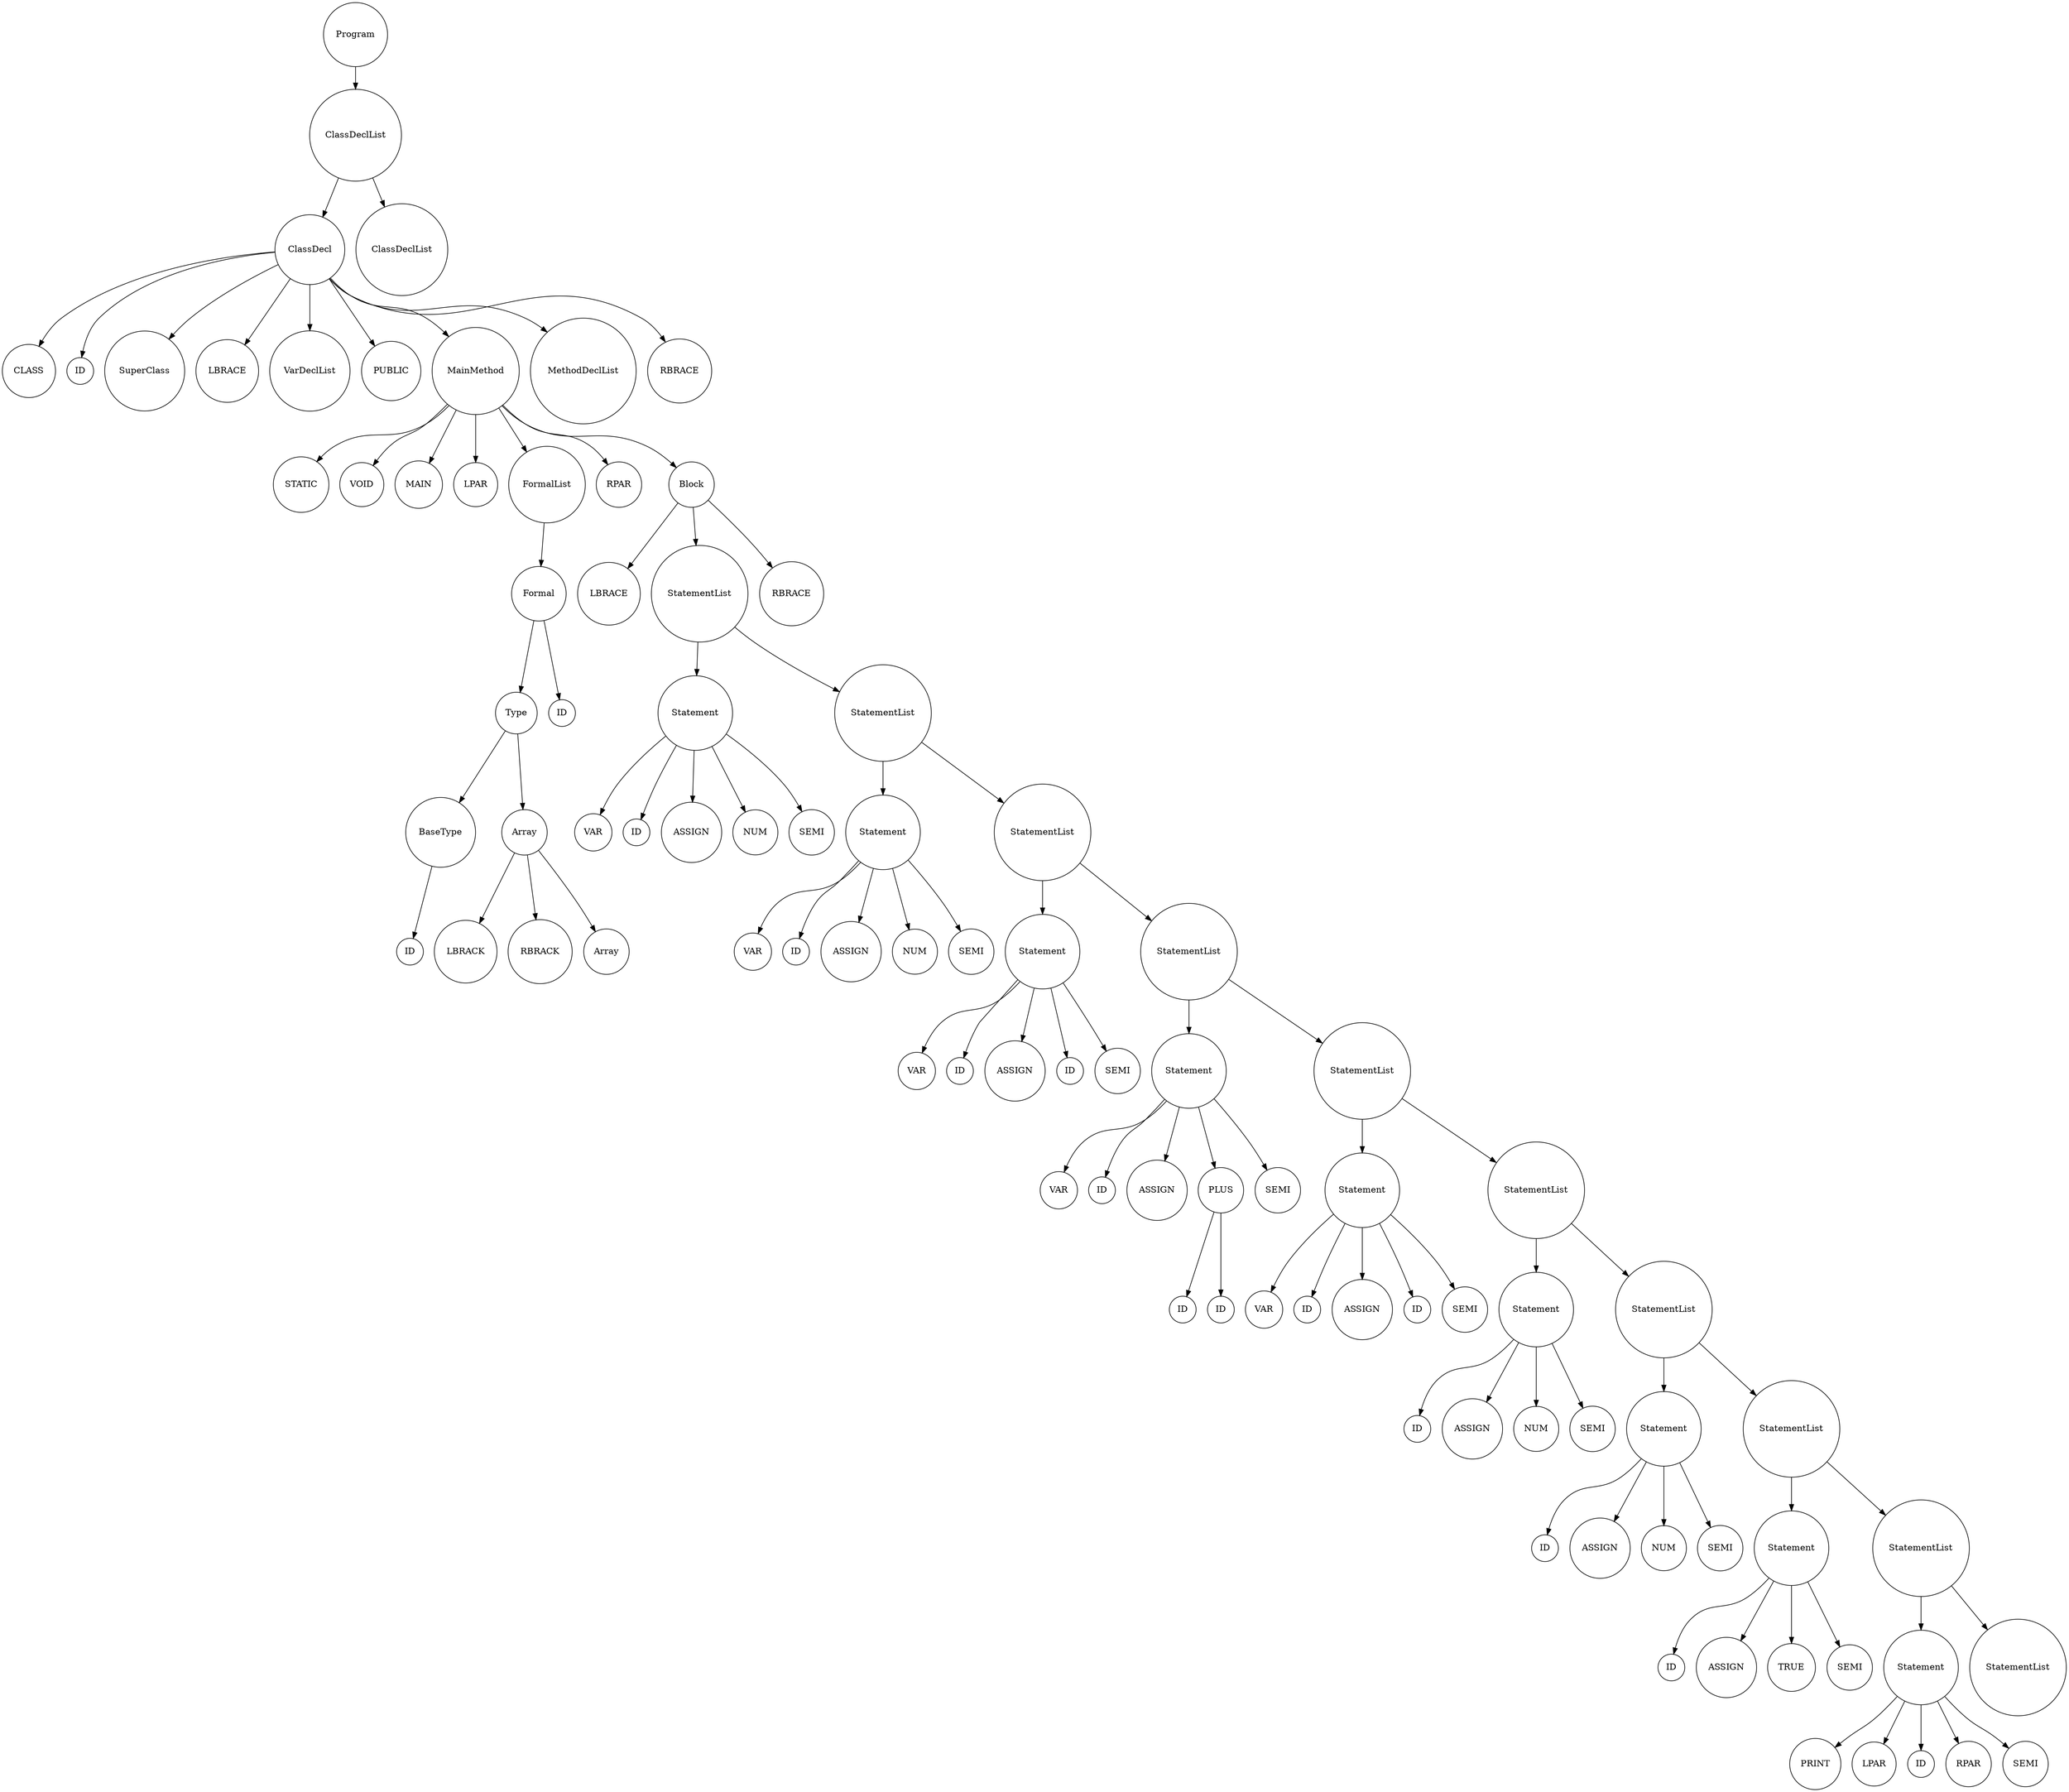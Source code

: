 digraph G {
            rankdir=TB; // Tree-like top-bottom orientation
            node [shape=circle];
              node0 [label="Program"];
  node0_0 [label="ClassDeclList"];
  node0 -> node0_0;
  node0_0_0 [label="ClassDecl"];
  node0_0 -> node0_0_0;
  node0_0_0_0 [label="CLASS"];
  node0_0_0 -> node0_0_0_0;
  node0_0_0_1 [label="ID"];
  node0_0_0 -> node0_0_0_1;
  node0_0_0_2 [label="SuperClass"];
  node0_0_0 -> node0_0_0_2;
  node0_0_0_3 [label="LBRACE"];
  node0_0_0 -> node0_0_0_3;
  node0_0_0_4 [label="VarDeclList"];
  node0_0_0 -> node0_0_0_4;
  node0_0_0_5 [label="PUBLIC"];
  node0_0_0 -> node0_0_0_5;
  node0_0_0_6 [label="MainMethod"];
  node0_0_0 -> node0_0_0_6;
  node0_0_0_6_0 [label="STATIC"];
  node0_0_0_6 -> node0_0_0_6_0;
  node0_0_0_6_1 [label="VOID"];
  node0_0_0_6 -> node0_0_0_6_1;
  node0_0_0_6_2 [label="MAIN"];
  node0_0_0_6 -> node0_0_0_6_2;
  node0_0_0_6_3 [label="LPAR"];
  node0_0_0_6 -> node0_0_0_6_3;
  node0_0_0_6_4 [label="FormalList"];
  node0_0_0_6 -> node0_0_0_6_4;
  node0_0_0_6_4_0 [label="Formal"];
  node0_0_0_6_4 -> node0_0_0_6_4_0;
  node0_0_0_6_4_0_0 [label="Type"];
  node0_0_0_6_4_0 -> node0_0_0_6_4_0_0;
  node0_0_0_6_4_0_0_0 [label="BaseType"];
  node0_0_0_6_4_0_0 -> node0_0_0_6_4_0_0_0;
  node0_0_0_6_4_0_0_0_0 [label="ID"];
  node0_0_0_6_4_0_0_0 -> node0_0_0_6_4_0_0_0_0;
  node0_0_0_6_4_0_0_1 [label="Array"];
  node0_0_0_6_4_0_0 -> node0_0_0_6_4_0_0_1;
  node0_0_0_6_4_0_0_1_0 [label="LBRACK"];
  node0_0_0_6_4_0_0_1 -> node0_0_0_6_4_0_0_1_0;
  node0_0_0_6_4_0_0_1_1 [label="RBRACK"];
  node0_0_0_6_4_0_0_1 -> node0_0_0_6_4_0_0_1_1;
  node0_0_0_6_4_0_0_1_2 [label="Array"];
  node0_0_0_6_4_0_0_1 -> node0_0_0_6_4_0_0_1_2;
  node0_0_0_6_4_0_1 [label="ID"];
  node0_0_0_6_4_0 -> node0_0_0_6_4_0_1;
  node0_0_0_6_5 [label="RPAR"];
  node0_0_0_6 -> node0_0_0_6_5;
  node0_0_0_6_6 [label="Block"];
  node0_0_0_6 -> node0_0_0_6_6;
  node0_0_0_6_6_0 [label="LBRACE"];
  node0_0_0_6_6 -> node0_0_0_6_6_0;
  node0_0_0_6_6_1 [label="StatementList"];
  node0_0_0_6_6 -> node0_0_0_6_6_1;
  node0_0_0_6_6_1_0 [label="Statement"];
  node0_0_0_6_6_1 -> node0_0_0_6_6_1_0;
  node0_0_0_6_6_1_0_0 [label="VAR"];
  node0_0_0_6_6_1_0 -> node0_0_0_6_6_1_0_0;
  node0_0_0_6_6_1_0_1 [label="ID"];
  node0_0_0_6_6_1_0 -> node0_0_0_6_6_1_0_1;
  node0_0_0_6_6_1_0_2 [label="ASSIGN"];
  node0_0_0_6_6_1_0 -> node0_0_0_6_6_1_0_2;
  node0_0_0_6_6_1_0_3 [label="NUM"];
  node0_0_0_6_6_1_0 -> node0_0_0_6_6_1_0_3;
  node0_0_0_6_6_1_0_4 [label="SEMI"];
  node0_0_0_6_6_1_0 -> node0_0_0_6_6_1_0_4;
  node0_0_0_6_6_1_1 [label="StatementList"];
  node0_0_0_6_6_1 -> node0_0_0_6_6_1_1;
  node0_0_0_6_6_1_1_0 [label="Statement"];
  node0_0_0_6_6_1_1 -> node0_0_0_6_6_1_1_0;
  node0_0_0_6_6_1_1_0_0 [label="VAR"];
  node0_0_0_6_6_1_1_0 -> node0_0_0_6_6_1_1_0_0;
  node0_0_0_6_6_1_1_0_1 [label="ID"];
  node0_0_0_6_6_1_1_0 -> node0_0_0_6_6_1_1_0_1;
  node0_0_0_6_6_1_1_0_2 [label="ASSIGN"];
  node0_0_0_6_6_1_1_0 -> node0_0_0_6_6_1_1_0_2;
  node0_0_0_6_6_1_1_0_3 [label="NUM"];
  node0_0_0_6_6_1_1_0 -> node0_0_0_6_6_1_1_0_3;
  node0_0_0_6_6_1_1_0_4 [label="SEMI"];
  node0_0_0_6_6_1_1_0 -> node0_0_0_6_6_1_1_0_4;
  node0_0_0_6_6_1_1_1 [label="StatementList"];
  node0_0_0_6_6_1_1 -> node0_0_0_6_6_1_1_1;
  node0_0_0_6_6_1_1_1_0 [label="Statement"];
  node0_0_0_6_6_1_1_1 -> node0_0_0_6_6_1_1_1_0;
  node0_0_0_6_6_1_1_1_0_0 [label="VAR"];
  node0_0_0_6_6_1_1_1_0 -> node0_0_0_6_6_1_1_1_0_0;
  node0_0_0_6_6_1_1_1_0_1 [label="ID"];
  node0_0_0_6_6_1_1_1_0 -> node0_0_0_6_6_1_1_1_0_1;
  node0_0_0_6_6_1_1_1_0_2 [label="ASSIGN"];
  node0_0_0_6_6_1_1_1_0 -> node0_0_0_6_6_1_1_1_0_2;
  node0_0_0_6_6_1_1_1_0_3 [label="ID"];
  node0_0_0_6_6_1_1_1_0 -> node0_0_0_6_6_1_1_1_0_3;
  node0_0_0_6_6_1_1_1_0_4 [label="SEMI"];
  node0_0_0_6_6_1_1_1_0 -> node0_0_0_6_6_1_1_1_0_4;
  node0_0_0_6_6_1_1_1_1 [label="StatementList"];
  node0_0_0_6_6_1_1_1 -> node0_0_0_6_6_1_1_1_1;
  node0_0_0_6_6_1_1_1_1_0 [label="Statement"];
  node0_0_0_6_6_1_1_1_1 -> node0_0_0_6_6_1_1_1_1_0;
  node0_0_0_6_6_1_1_1_1_0_0 [label="VAR"];
  node0_0_0_6_6_1_1_1_1_0 -> node0_0_0_6_6_1_1_1_1_0_0;
  node0_0_0_6_6_1_1_1_1_0_1 [label="ID"];
  node0_0_0_6_6_1_1_1_1_0 -> node0_0_0_6_6_1_1_1_1_0_1;
  node0_0_0_6_6_1_1_1_1_0_2 [label="ASSIGN"];
  node0_0_0_6_6_1_1_1_1_0 -> node0_0_0_6_6_1_1_1_1_0_2;
  node0_0_0_6_6_1_1_1_1_0_3 [label="PLUS"];
  node0_0_0_6_6_1_1_1_1_0 -> node0_0_0_6_6_1_1_1_1_0_3;
  node0_0_0_6_6_1_1_1_1_0_3_0 [label="ID"];
  node0_0_0_6_6_1_1_1_1_0_3 -> node0_0_0_6_6_1_1_1_1_0_3_0;
  node0_0_0_6_6_1_1_1_1_0_3_1 [label="ID"];
  node0_0_0_6_6_1_1_1_1_0_3 -> node0_0_0_6_6_1_1_1_1_0_3_1;
  node0_0_0_6_6_1_1_1_1_0_4 [label="SEMI"];
  node0_0_0_6_6_1_1_1_1_0 -> node0_0_0_6_6_1_1_1_1_0_4;
  node0_0_0_6_6_1_1_1_1_1 [label="StatementList"];
  node0_0_0_6_6_1_1_1_1 -> node0_0_0_6_6_1_1_1_1_1;
  node0_0_0_6_6_1_1_1_1_1_0 [label="Statement"];
  node0_0_0_6_6_1_1_1_1_1 -> node0_0_0_6_6_1_1_1_1_1_0;
  node0_0_0_6_6_1_1_1_1_1_0_0 [label="VAR"];
  node0_0_0_6_6_1_1_1_1_1_0 -> node0_0_0_6_6_1_1_1_1_1_0_0;
  node0_0_0_6_6_1_1_1_1_1_0_1 [label="ID"];
  node0_0_0_6_6_1_1_1_1_1_0 -> node0_0_0_6_6_1_1_1_1_1_0_1;
  node0_0_0_6_6_1_1_1_1_1_0_2 [label="ASSIGN"];
  node0_0_0_6_6_1_1_1_1_1_0 -> node0_0_0_6_6_1_1_1_1_1_0_2;
  node0_0_0_6_6_1_1_1_1_1_0_3 [label="ID"];
  node0_0_0_6_6_1_1_1_1_1_0 -> node0_0_0_6_6_1_1_1_1_1_0_3;
  node0_0_0_6_6_1_1_1_1_1_0_4 [label="SEMI"];
  node0_0_0_6_6_1_1_1_1_1_0 -> node0_0_0_6_6_1_1_1_1_1_0_4;
  node0_0_0_6_6_1_1_1_1_1_1 [label="StatementList"];
  node0_0_0_6_6_1_1_1_1_1 -> node0_0_0_6_6_1_1_1_1_1_1;
  node0_0_0_6_6_1_1_1_1_1_1_0 [label="Statement"];
  node0_0_0_6_6_1_1_1_1_1_1 -> node0_0_0_6_6_1_1_1_1_1_1_0;
  node0_0_0_6_6_1_1_1_1_1_1_0_0 [label="ID"];
  node0_0_0_6_6_1_1_1_1_1_1_0 -> node0_0_0_6_6_1_1_1_1_1_1_0_0;
  node0_0_0_6_6_1_1_1_1_1_1_0_1 [label="ASSIGN"];
  node0_0_0_6_6_1_1_1_1_1_1_0 -> node0_0_0_6_6_1_1_1_1_1_1_0_1;
  node0_0_0_6_6_1_1_1_1_1_1_0_2 [label="NUM"];
  node0_0_0_6_6_1_1_1_1_1_1_0 -> node0_0_0_6_6_1_1_1_1_1_1_0_2;
  node0_0_0_6_6_1_1_1_1_1_1_0_3 [label="SEMI"];
  node0_0_0_6_6_1_1_1_1_1_1_0 -> node0_0_0_6_6_1_1_1_1_1_1_0_3;
  node0_0_0_6_6_1_1_1_1_1_1_1 [label="StatementList"];
  node0_0_0_6_6_1_1_1_1_1_1 -> node0_0_0_6_6_1_1_1_1_1_1_1;
  node0_0_0_6_6_1_1_1_1_1_1_1_0 [label="Statement"];
  node0_0_0_6_6_1_1_1_1_1_1_1 -> node0_0_0_6_6_1_1_1_1_1_1_1_0;
  node0_0_0_6_6_1_1_1_1_1_1_1_0_0 [label="ID"];
  node0_0_0_6_6_1_1_1_1_1_1_1_0 -> node0_0_0_6_6_1_1_1_1_1_1_1_0_0;
  node0_0_0_6_6_1_1_1_1_1_1_1_0_1 [label="ASSIGN"];
  node0_0_0_6_6_1_1_1_1_1_1_1_0 -> node0_0_0_6_6_1_1_1_1_1_1_1_0_1;
  node0_0_0_6_6_1_1_1_1_1_1_1_0_2 [label="NUM"];
  node0_0_0_6_6_1_1_1_1_1_1_1_0 -> node0_0_0_6_6_1_1_1_1_1_1_1_0_2;
  node0_0_0_6_6_1_1_1_1_1_1_1_0_3 [label="SEMI"];
  node0_0_0_6_6_1_1_1_1_1_1_1_0 -> node0_0_0_6_6_1_1_1_1_1_1_1_0_3;
  node0_0_0_6_6_1_1_1_1_1_1_1_1 [label="StatementList"];
  node0_0_0_6_6_1_1_1_1_1_1_1 -> node0_0_0_6_6_1_1_1_1_1_1_1_1;
  node0_0_0_6_6_1_1_1_1_1_1_1_1_0 [label="Statement"];
  node0_0_0_6_6_1_1_1_1_1_1_1_1 -> node0_0_0_6_6_1_1_1_1_1_1_1_1_0;
  node0_0_0_6_6_1_1_1_1_1_1_1_1_0_0 [label="ID"];
  node0_0_0_6_6_1_1_1_1_1_1_1_1_0 -> node0_0_0_6_6_1_1_1_1_1_1_1_1_0_0;
  node0_0_0_6_6_1_1_1_1_1_1_1_1_0_1 [label="ASSIGN"];
  node0_0_0_6_6_1_1_1_1_1_1_1_1_0 -> node0_0_0_6_6_1_1_1_1_1_1_1_1_0_1;
  node0_0_0_6_6_1_1_1_1_1_1_1_1_0_2 [label="TRUE"];
  node0_0_0_6_6_1_1_1_1_1_1_1_1_0 -> node0_0_0_6_6_1_1_1_1_1_1_1_1_0_2;
  node0_0_0_6_6_1_1_1_1_1_1_1_1_0_3 [label="SEMI"];
  node0_0_0_6_6_1_1_1_1_1_1_1_1_0 -> node0_0_0_6_6_1_1_1_1_1_1_1_1_0_3;
  node0_0_0_6_6_1_1_1_1_1_1_1_1_1 [label="StatementList"];
  node0_0_0_6_6_1_1_1_1_1_1_1_1 -> node0_0_0_6_6_1_1_1_1_1_1_1_1_1;
  node0_0_0_6_6_1_1_1_1_1_1_1_1_1_0 [label="Statement"];
  node0_0_0_6_6_1_1_1_1_1_1_1_1_1 -> node0_0_0_6_6_1_1_1_1_1_1_1_1_1_0;
  node0_0_0_6_6_1_1_1_1_1_1_1_1_1_0_0 [label="PRINT"];
  node0_0_0_6_6_1_1_1_1_1_1_1_1_1_0 -> node0_0_0_6_6_1_1_1_1_1_1_1_1_1_0_0;
  node0_0_0_6_6_1_1_1_1_1_1_1_1_1_0_1 [label="LPAR"];
  node0_0_0_6_6_1_1_1_1_1_1_1_1_1_0 -> node0_0_0_6_6_1_1_1_1_1_1_1_1_1_0_1;
  node0_0_0_6_6_1_1_1_1_1_1_1_1_1_0_2 [label="ID"];
  node0_0_0_6_6_1_1_1_1_1_1_1_1_1_0 -> node0_0_0_6_6_1_1_1_1_1_1_1_1_1_0_2;
  node0_0_0_6_6_1_1_1_1_1_1_1_1_1_0_3 [label="RPAR"];
  node0_0_0_6_6_1_1_1_1_1_1_1_1_1_0 -> node0_0_0_6_6_1_1_1_1_1_1_1_1_1_0_3;
  node0_0_0_6_6_1_1_1_1_1_1_1_1_1_0_4 [label="SEMI"];
  node0_0_0_6_6_1_1_1_1_1_1_1_1_1_0 -> node0_0_0_6_6_1_1_1_1_1_1_1_1_1_0_4;
  node0_0_0_6_6_1_1_1_1_1_1_1_1_1_1 [label="StatementList"];
  node0_0_0_6_6_1_1_1_1_1_1_1_1_1 -> node0_0_0_6_6_1_1_1_1_1_1_1_1_1_1;
  node0_0_0_6_6_2 [label="RBRACE"];
  node0_0_0_6_6 -> node0_0_0_6_6_2;
  node0_0_0_7 [label="MethodDeclList"];
  node0_0_0 -> node0_0_0_7;
  node0_0_0_8 [label="RBRACE"];
  node0_0_0 -> node0_0_0_8;
  node0_0_1 [label="ClassDeclList"];
  node0_0 -> node0_0_1;
        }